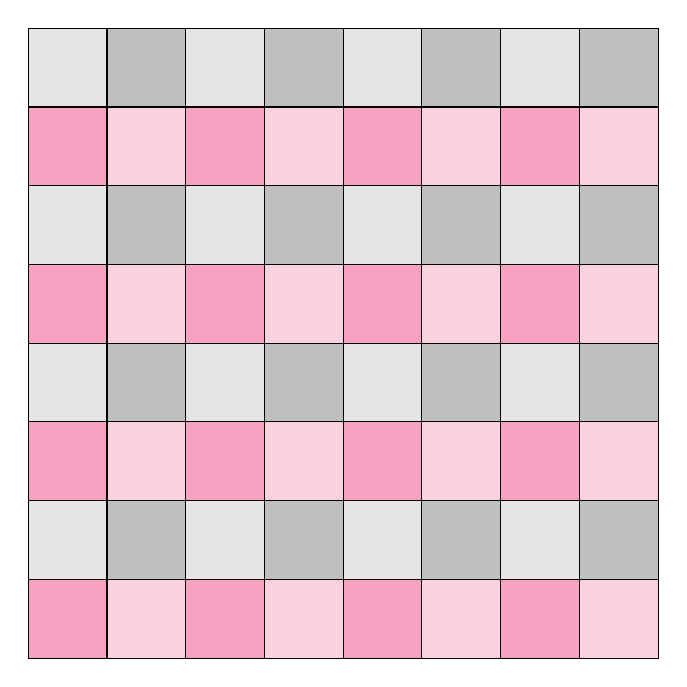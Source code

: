 \draw[fill=WildStrawberry, fill opacity=0.4] (0, 0) -- (0, 1) -- (1, 1) -- (1, 0) -- (0, 0);
\draw[fill=WildStrawberry, fill opacity=0.2] (1, 0) -- (1, 1) -- (2, 1) -- (2, 0) -- (1, 0);
\draw[fill=WildStrawberry, fill opacity=0.4] (2, 0) -- (2, 1) -- (3, 1) -- (3, 0) -- (2, 0);
\draw[fill=WildStrawberry, fill opacity=0.2] (3, 0) -- (3, 1) -- (4, 1) -- (4, 0) -- (3, 0);
\draw[fill=WildStrawberry, fill opacity=0.4] (4, 0) -- (4, 1) -- (5, 1) -- (5, 0) -- (4, 0);
\draw[fill=WildStrawberry, fill opacity=0.2] (5, 0) -- (5, 1) -- (6, 1) -- (6, 0) -- (5, 0);
\draw[fill=WildStrawberry, fill opacity=0.4] (6, 0) -- (6, 1) -- (7, 1) -- (7, 0) -- (6, 0);
\draw[fill=WildStrawberry, fill opacity=0.2] (7, 0) -- (7, 1) -- (8, 1) -- (8, 0) -- (7, 0);
\draw[fill=black, fill opacity=0.1] (0, 1) -- (0, 2) -- (1, 2) -- (1, 1) -- (0, 1);
\draw[fill=black, fill opacity=0.25] (1, 1) -- (1, 2) -- (2, 2) -- (2, 1) -- (1, 1);
\draw[fill=black, fill opacity=0.1] (2, 1) -- (2, 2) -- (3, 2) -- (3, 1) -- (2, 1);
\draw[fill=black, fill opacity=0.25] (3, 1) -- (3, 2) -- (4, 2) -- (4, 1) -- (3, 1);
\draw[fill=black, fill opacity=0.1] (4, 1) -- (4, 2) -- (5, 2) -- (5, 1) -- (4, 1);
\draw[fill=black, fill opacity=0.25] (5, 1) -- (5, 2) -- (6, 2) -- (6, 1) -- (5, 1);
\draw[fill=black, fill opacity=0.1] (6, 1) -- (6, 2) -- (7, 2) -- (7, 1) -- (6, 1);
\draw[fill=black, fill opacity=0.25] (7, 1) -- (7, 2) -- (8, 2) -- (8, 1) -- (7, 1);
\draw[fill=WildStrawberry, fill opacity=0.4] (0, 2) -- (0, 3) -- (1, 3) -- (1, 2) -- (0, 2);
\draw[fill=WildStrawberry, fill opacity=0.2] (1, 2) -- (1, 3) -- (2, 3) -- (2, 2) -- (1, 2);
\draw[fill=WildStrawberry, fill opacity=0.4] (2, 2) -- (2, 3) -- (3, 3) -- (3, 2) -- (2, 2);
\draw[fill=WildStrawberry, fill opacity=0.2] (3, 2) -- (3, 3) -- (4, 3) -- (4, 2) -- (3, 2);
\draw[fill=WildStrawberry, fill opacity=0.4] (4, 2) -- (4, 3) -- (5, 3) -- (5, 2) -- (4, 2);
\draw[fill=WildStrawberry, fill opacity=0.2] (5, 2) -- (5, 3) -- (6, 3) -- (6, 2) -- (5, 2);
\draw[fill=WildStrawberry, fill opacity=0.4] (6, 2) -- (6, 3) -- (7, 3) -- (7, 2) -- (6, 2);
\draw[fill=WildStrawberry, fill opacity=0.2] (7, 2) -- (7, 3) -- (8, 3) -- (8, 2) -- (7, 2);
\draw[fill=black, fill opacity=0.1] (0, 3) -- (0, 4) -- (1, 4) -- (1, 3) -- (0, 3);
\draw[fill=black, fill opacity=0.25] (1, 3) -- (1, 4) -- (2, 4) -- (2, 3) -- (1, 3);
\draw[fill=black, fill opacity=0.1] (2, 3) -- (2, 4) -- (3, 4) -- (3, 3) -- (2, 3);
\draw[fill=black, fill opacity=0.25] (3, 3) -- (3, 4) -- (4, 4) -- (4, 3) -- (3, 3);
\draw[fill=black, fill opacity=0.1] (4, 3) -- (4, 4) -- (5, 4) -- (5, 3) -- (4, 3);
\draw[fill=black, fill opacity=0.25] (5, 3) -- (5, 4) -- (6, 4) -- (6, 3) -- (5, 3);
\draw[fill=black, fill opacity=0.1] (6, 3) -- (6, 4) -- (7, 4) -- (7, 3) -- (6, 3);
\draw[fill=black, fill opacity=0.25] (7, 3) -- (7, 4) -- (8, 4) -- (8, 3) -- (7, 3);
\draw[fill=WildStrawberry, fill opacity=0.4] (0, 4) -- (0, 5) -- (1, 5) -- (1, 4) -- (0, 4);
\draw[fill=WildStrawberry, fill opacity=0.2] (1, 4) -- (1, 5) -- (2, 5) -- (2, 4) -- (1, 4);
\draw[fill=WildStrawberry, fill opacity=0.4] (2, 4) -- (2, 5) -- (3, 5) -- (3, 4) -- (2, 4);
\draw[fill=WildStrawberry, fill opacity=0.2] (3, 4) -- (3, 5) -- (4, 5) -- (4, 4) -- (3, 4);
\draw[fill=WildStrawberry, fill opacity=0.4] (4, 4) -- (4, 5) -- (5, 5) -- (5, 4) -- (4, 4);
\draw[fill=WildStrawberry, fill opacity=0.2] (5, 4) -- (5, 5) -- (6, 5) -- (6, 4) -- (5, 4);
\draw[fill=WildStrawberry, fill opacity=0.4] (6, 4) -- (6, 5) -- (7, 5) -- (7, 4) -- (6, 4);
\draw[fill=WildStrawberry, fill opacity=0.2] (7, 4) -- (7, 5) -- (8, 5) -- (8, 4) -- (7, 4);
\draw[fill=black, fill opacity=0.1] (0, 5) -- (0, 6) -- (1, 6) -- (1, 5) -- (0, 5);
\draw[fill=black, fill opacity=0.25] (1, 5) -- (1, 6) -- (2, 6) -- (2, 5) -- (1, 5);
\draw[fill=black, fill opacity=0.1] (2, 5) -- (2, 6) -- (3, 6) -- (3, 5) -- (2, 5);
\draw[fill=black, fill opacity=0.25] (3, 5) -- (3, 6) -- (4, 6) -- (4, 5) -- (3, 5);
\draw[fill=black, fill opacity=0.1] (4, 5) -- (4, 6) -- (5, 6) -- (5, 5) -- (4, 5);
\draw[fill=black, fill opacity=0.25] (5, 5) -- (5, 6) -- (6, 6) -- (6, 5) -- (5, 5);
\draw[fill=black, fill opacity=0.1] (6, 5) -- (6, 6) -- (7, 6) -- (7, 5) -- (6, 5);
\draw[fill=black, fill opacity=0.25] (7, 5) -- (7, 6) -- (8, 6) -- (8, 5) -- (7, 5);
\draw[fill=WildStrawberry, fill opacity=0.4] (0, 6) -- (0, 7) -- (1, 7) -- (1, 6) -- (0, 6);
\draw[fill=WildStrawberry, fill opacity=0.2] (1, 6) -- (1, 7) -- (2, 7) -- (2, 6) -- (1, 6);
\draw[fill=WildStrawberry, fill opacity=0.4] (2, 6) -- (2, 7) -- (3, 7) -- (3, 6) -- (2, 6);
\draw[fill=WildStrawberry, fill opacity=0.2] (3, 6) -- (3, 7) -- (4, 7) -- (4, 6) -- (3, 6);
\draw[fill=WildStrawberry, fill opacity=0.4] (4, 6) -- (4, 7) -- (5, 7) -- (5, 6) -- (4, 6);
\draw[fill=WildStrawberry, fill opacity=0.2] (5, 6) -- (5, 7) -- (6, 7) -- (6, 6) -- (5, 6);
\draw[fill=WildStrawberry, fill opacity=0.4] (6, 6) -- (6, 7) -- (7, 7) -- (7, 6) -- (6, 6);
\draw[fill=WildStrawberry, fill opacity=0.2] (7, 6) -- (7, 7) -- (8, 7) -- (8, 6) -- (7, 6);
\draw[fill=black, fill opacity=0.1] (0, 7) -- (0, 8) -- (1, 8) -- (1, 7) -- (0, 7);
\draw[fill=black, fill opacity=0.25] (1, 7) -- (1, 8) -- (2, 8) -- (2, 7) -- (1, 7);
\draw[fill=black, fill opacity=0.1] (2, 7) -- (2, 8) -- (3, 8) -- (3, 7) -- (2, 7);
\draw[fill=black, fill opacity=0.25] (3, 7) -- (3, 8) -- (4, 8) -- (4, 7) -- (3, 7);
\draw[fill=black, fill opacity=0.1] (4, 7) -- (4, 8) -- (5, 8) -- (5, 7) -- (4, 7);
\draw[fill=black, fill opacity=0.25] (5, 7) -- (5, 8) -- (6, 8) -- (6, 7) -- (5, 7);
\draw[fill=black, fill opacity=0.1] (6, 7) -- (6, 8) -- (7, 8) -- (7, 7) -- (6, 7);
\draw[fill=black, fill opacity=0.25] (7, 7) -- (7, 8) -- (8, 8) -- (8, 7) -- (7, 7);